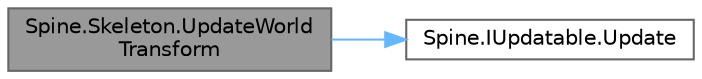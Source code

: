 digraph "Spine.Skeleton.UpdateWorldTransform"
{
 // LATEX_PDF_SIZE
  bgcolor="transparent";
  edge [fontname=Helvetica,fontsize=10,labelfontname=Helvetica,labelfontsize=10];
  node [fontname=Helvetica,fontsize=10,shape=box,height=0.2,width=0.4];
  rankdir="LR";
  Node1 [id="Node000001",label="Spine.Skeleton.UpdateWorld\lTransform",height=0.2,width=0.4,color="gray40", fillcolor="grey60", style="filled", fontcolor="black",tooltip="Temporarily sets the root bone as a child of the specified bone, then updates the world transform for..."];
  Node1 -> Node2 [id="edge1_Node000001_Node000002",color="steelblue1",style="solid",tooltip=" "];
  Node2 [id="Node000002",label="Spine.IUpdatable.Update",height=0.2,width=0.4,color="grey40", fillcolor="white", style="filled",URL="$interface_spine_1_1_i_updatable.html#a96146796a111eb677afe30ca6495a81e",tooltip=" "];
}
